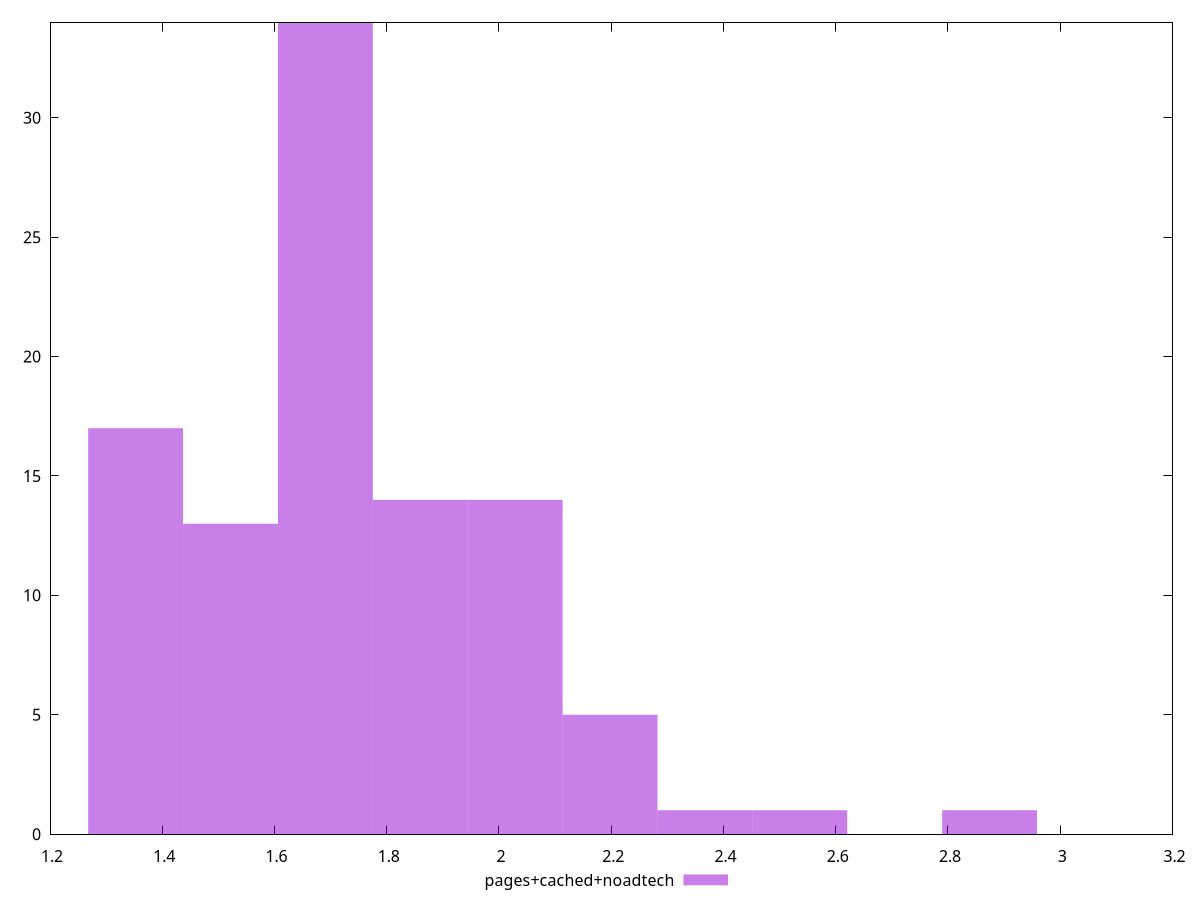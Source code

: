 $_pagesCachedNoadtech <<EOF
1.690660470812026 34
1.8597265178932285 14
1.5215944237308234 13
1.3525283766496208 17
2.028792564974431 14
2.3669246591368363 1
2.197858612055634 5
2.535990706218039 1
2.874122800380444 1
EOF
set key outside below
set terminal pngcairo
set output "report_00005_2020-11-02T22-26-11.212Z/server-response-time/pages+cached+noadtech//raw_hist.png"
set yrange [0:34]
set boxwidth 0.1690660470812026
set style fill transparent solid 0.5 noborder
plot $_pagesCachedNoadtech title "pages+cached+noadtech" with boxes ,